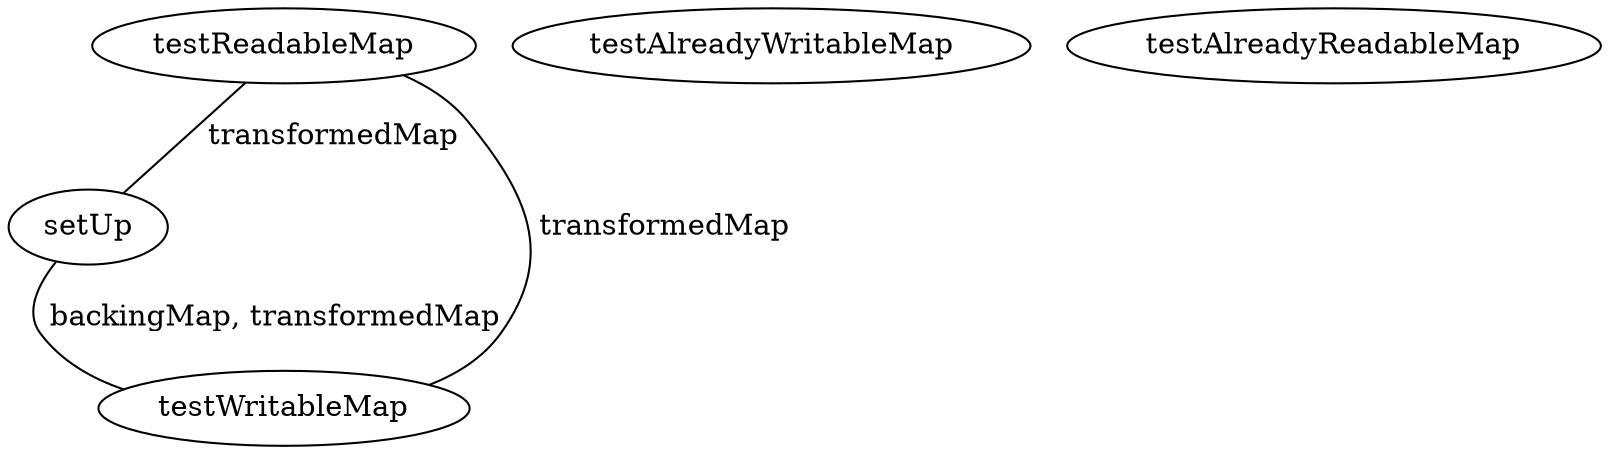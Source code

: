 digraph G {
testReadableMap;
testAlreadyWritableMap;
setUp;
testWritableMap;
testAlreadyReadableMap;
testReadableMap -> setUp [label=" transformedMap", dir=none];
testReadableMap -> testWritableMap [label=" transformedMap", dir=none];
setUp -> testWritableMap [label=" backingMap, transformedMap", dir=none];
}